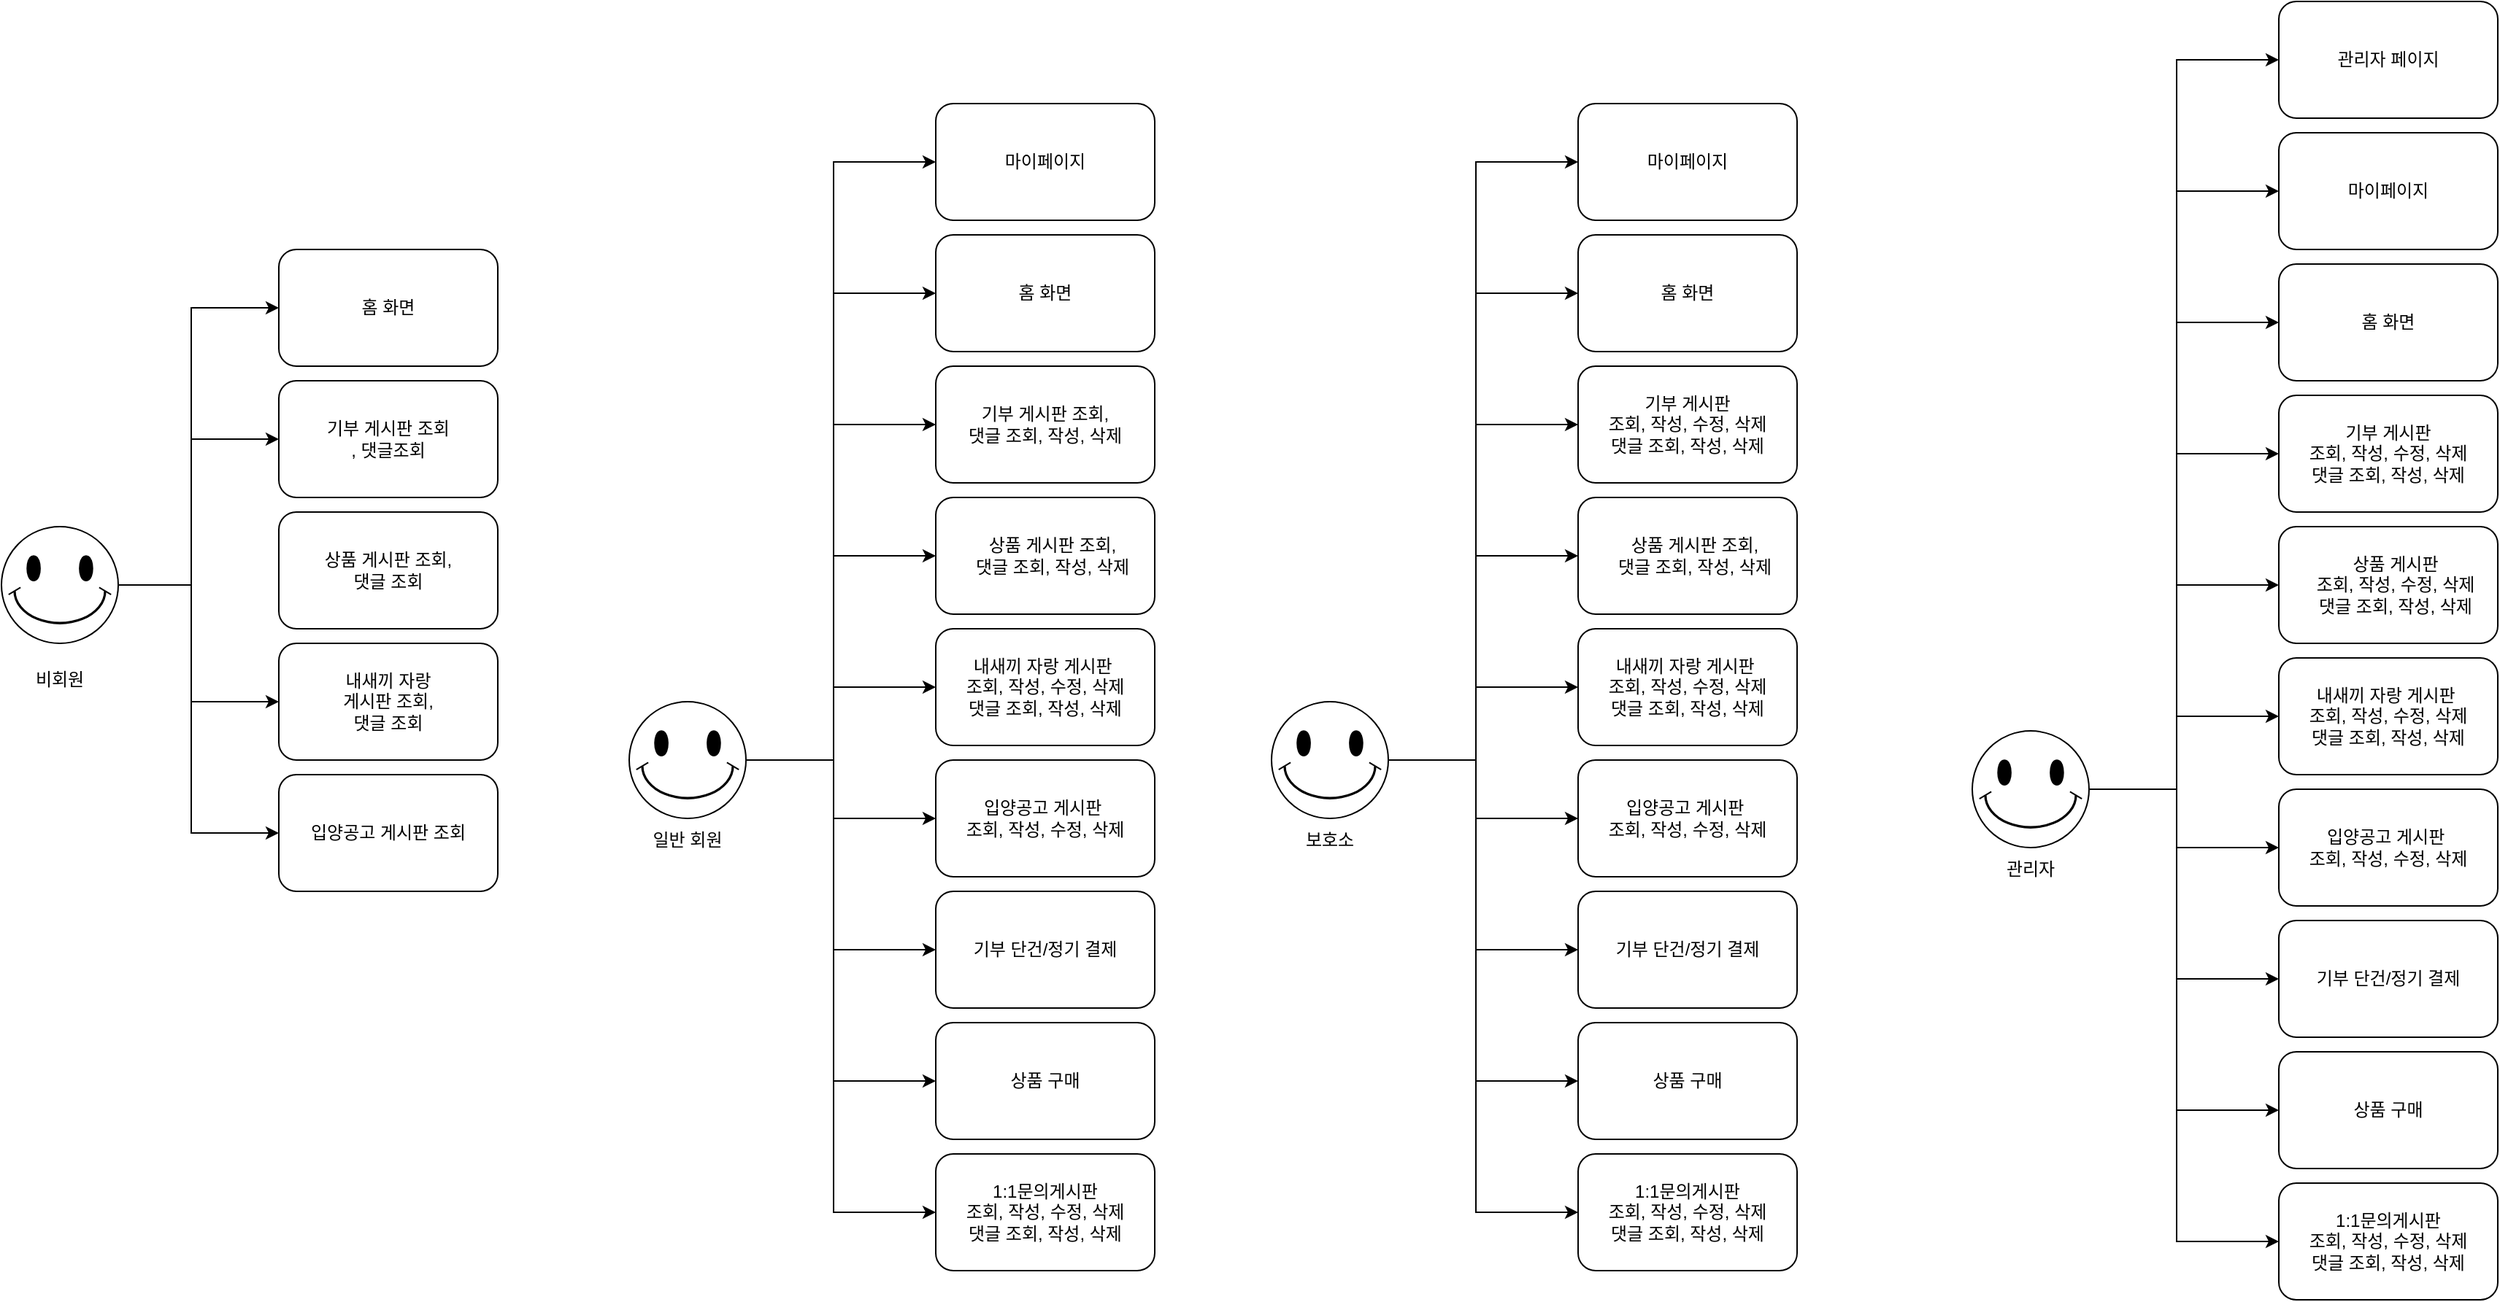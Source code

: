 <mxfile version="16.2.7" type="github">
  <diagram id="yjNOr1RJLhWs88t-OZul" name="Page-1">
    <mxGraphModel dx="1209" dy="1795" grid="1" gridSize="10" guides="1" tooltips="1" connect="1" arrows="1" fold="1" page="1" pageScale="1" pageWidth="827" pageHeight="1169" math="0" shadow="0">
      <root>
        <mxCell id="0" />
        <mxCell id="1" parent="0" />
        <mxCell id="VA1tfp3fu7CcecJ8VBgJ-1" value="" style="verticalLabelPosition=bottom;verticalAlign=top;html=1;shape=mxgraph.basic.smiley" vertex="1" parent="1">
          <mxGeometry x="670" y="-260" width="80" height="80" as="geometry" />
        </mxCell>
        <mxCell id="VA1tfp3fu7CcecJ8VBgJ-2" value="비회원" style="text;html=1;strokeColor=none;fillColor=none;align=center;verticalAlign=middle;whiteSpace=wrap;rounded=0;" vertex="1" parent="1">
          <mxGeometry x="680" y="-170" width="60" height="30" as="geometry" />
        </mxCell>
        <mxCell id="VA1tfp3fu7CcecJ8VBgJ-3" value="" style="rounded=1;whiteSpace=wrap;html=1;" vertex="1" parent="1">
          <mxGeometry x="860" y="-360" width="150" height="80" as="geometry" />
        </mxCell>
        <mxCell id="VA1tfp3fu7CcecJ8VBgJ-4" value="기부 게시판 조회&lt;br&gt;, 댓글조회" style="text;html=1;strokeColor=none;fillColor=none;align=center;verticalAlign=middle;whiteSpace=wrap;rounded=0;" vertex="1" parent="1">
          <mxGeometry x="870" y="-350" width="130" height="60" as="geometry" />
        </mxCell>
        <mxCell id="VA1tfp3fu7CcecJ8VBgJ-5" value="" style="rounded=1;whiteSpace=wrap;html=1;" vertex="1" parent="1">
          <mxGeometry x="860" y="-180" width="150" height="80" as="geometry" />
        </mxCell>
        <mxCell id="VA1tfp3fu7CcecJ8VBgJ-6" value="내새끼 자랑&lt;br&gt;게시판 조회,&lt;br&gt;댓글 조회" style="text;html=1;strokeColor=none;fillColor=none;align=center;verticalAlign=middle;whiteSpace=wrap;rounded=0;" vertex="1" parent="1">
          <mxGeometry x="880" y="-170" width="110" height="60" as="geometry" />
        </mxCell>
        <mxCell id="VA1tfp3fu7CcecJ8VBgJ-7" value="" style="endArrow=classic;html=1;rounded=0;entryX=0;entryY=0.5;entryDx=0;entryDy=0;exitX=1;exitY=0.5;exitDx=0;exitDy=0;exitPerimeter=0;" edge="1" parent="1" source="VA1tfp3fu7CcecJ8VBgJ-1" target="VA1tfp3fu7CcecJ8VBgJ-3">
          <mxGeometry width="50" height="50" relative="1" as="geometry">
            <mxPoint x="390" y="-140" as="sourcePoint" />
            <mxPoint x="800" y="-270" as="targetPoint" />
            <Array as="points">
              <mxPoint x="800" y="-220" />
              <mxPoint x="800" y="-320" />
            </Array>
          </mxGeometry>
        </mxCell>
        <mxCell id="VA1tfp3fu7CcecJ8VBgJ-8" value="" style="endArrow=classic;html=1;rounded=0;entryX=0;entryY=0.5;entryDx=0;entryDy=0;exitX=1;exitY=0.5;exitDx=0;exitDy=0;exitPerimeter=0;" edge="1" parent="1" source="VA1tfp3fu7CcecJ8VBgJ-1" target="VA1tfp3fu7CcecJ8VBgJ-5">
          <mxGeometry width="50" height="50" relative="1" as="geometry">
            <mxPoint x="760" y="-210" as="sourcePoint" />
            <mxPoint x="850" y="-270" as="targetPoint" />
            <Array as="points">
              <mxPoint x="800" y="-220" />
              <mxPoint x="800" y="-140" />
            </Array>
          </mxGeometry>
        </mxCell>
        <mxCell id="VA1tfp3fu7CcecJ8VBgJ-9" value="" style="verticalLabelPosition=bottom;verticalAlign=top;html=1;shape=mxgraph.basic.smiley" vertex="1" parent="1">
          <mxGeometry x="1100" y="-140" width="80" height="80" as="geometry" />
        </mxCell>
        <mxCell id="VA1tfp3fu7CcecJ8VBgJ-10" value="일반 회원" style="text;html=1;strokeColor=none;fillColor=none;align=center;verticalAlign=middle;whiteSpace=wrap;rounded=0;" vertex="1" parent="1">
          <mxGeometry x="1110" y="-60" width="60" height="30" as="geometry" />
        </mxCell>
        <mxCell id="VA1tfp3fu7CcecJ8VBgJ-11" value="" style="rounded=1;whiteSpace=wrap;html=1;" vertex="1" parent="1">
          <mxGeometry x="860" y="-450" width="150" height="80" as="geometry" />
        </mxCell>
        <mxCell id="VA1tfp3fu7CcecJ8VBgJ-12" value="홈 화면" style="text;html=1;strokeColor=none;fillColor=none;align=center;verticalAlign=middle;whiteSpace=wrap;rounded=0;" vertex="1" parent="1">
          <mxGeometry x="870" y="-440" width="130" height="60" as="geometry" />
        </mxCell>
        <mxCell id="VA1tfp3fu7CcecJ8VBgJ-13" value="" style="rounded=1;whiteSpace=wrap;html=1;" vertex="1" parent="1">
          <mxGeometry x="860" y="-270" width="150" height="80" as="geometry" />
        </mxCell>
        <mxCell id="VA1tfp3fu7CcecJ8VBgJ-14" value="상품 게시판 조회,&lt;br&gt;댓글 조회" style="text;html=1;strokeColor=none;fillColor=none;align=center;verticalAlign=middle;whiteSpace=wrap;rounded=0;" vertex="1" parent="1">
          <mxGeometry x="880" y="-260" width="110" height="60" as="geometry" />
        </mxCell>
        <mxCell id="VA1tfp3fu7CcecJ8VBgJ-15" value="" style="rounded=1;whiteSpace=wrap;html=1;" vertex="1" parent="1">
          <mxGeometry x="860" y="-90" width="150" height="80" as="geometry" />
        </mxCell>
        <mxCell id="VA1tfp3fu7CcecJ8VBgJ-16" value="입양공고 게시판 조회" style="text;html=1;strokeColor=none;fillColor=none;align=center;verticalAlign=middle;whiteSpace=wrap;rounded=0;" vertex="1" parent="1">
          <mxGeometry x="875" y="-80" width="120" height="60" as="geometry" />
        </mxCell>
        <mxCell id="VA1tfp3fu7CcecJ8VBgJ-17" value="" style="endArrow=classic;html=1;rounded=0;entryX=0;entryY=0.5;entryDx=0;entryDy=0;exitX=1;exitY=0.5;exitDx=0;exitDy=0;exitPerimeter=0;" edge="1" parent="1" source="VA1tfp3fu7CcecJ8VBgJ-1" target="VA1tfp3fu7CcecJ8VBgJ-15">
          <mxGeometry width="50" height="50" relative="1" as="geometry">
            <mxPoint x="640" y="-120" as="sourcePoint" />
            <mxPoint x="690" y="-170" as="targetPoint" />
            <Array as="points">
              <mxPoint x="800" y="-220" />
              <mxPoint x="800" y="-50" />
            </Array>
          </mxGeometry>
        </mxCell>
        <mxCell id="VA1tfp3fu7CcecJ8VBgJ-18" value="" style="endArrow=classic;html=1;rounded=0;entryX=0;entryY=0.5;entryDx=0;entryDy=0;exitX=1;exitY=0.5;exitDx=0;exitDy=0;exitPerimeter=0;" edge="1" parent="1" source="VA1tfp3fu7CcecJ8VBgJ-1" target="VA1tfp3fu7CcecJ8VBgJ-11">
          <mxGeometry width="50" height="50" relative="1" as="geometry">
            <mxPoint x="640" y="-120" as="sourcePoint" />
            <mxPoint x="690" y="-170" as="targetPoint" />
            <Array as="points">
              <mxPoint x="800" y="-220" />
              <mxPoint x="800" y="-410" />
            </Array>
          </mxGeometry>
        </mxCell>
        <mxCell id="VA1tfp3fu7CcecJ8VBgJ-19" value="" style="rounded=1;whiteSpace=wrap;html=1;" vertex="1" parent="1">
          <mxGeometry x="1310" y="-370" width="150" height="80" as="geometry" />
        </mxCell>
        <mxCell id="VA1tfp3fu7CcecJ8VBgJ-20" value="기부 게시판 조회,&lt;br&gt;댓글 조회, 작성, 삭제" style="text;html=1;strokeColor=none;fillColor=none;align=center;verticalAlign=middle;whiteSpace=wrap;rounded=0;" vertex="1" parent="1">
          <mxGeometry x="1320" y="-360" width="130" height="60" as="geometry" />
        </mxCell>
        <mxCell id="VA1tfp3fu7CcecJ8VBgJ-21" value="" style="rounded=1;whiteSpace=wrap;html=1;" vertex="1" parent="1">
          <mxGeometry x="1310" y="-190" width="150" height="80" as="geometry" />
        </mxCell>
        <mxCell id="VA1tfp3fu7CcecJ8VBgJ-22" value="내새끼 자랑 게시판&amp;nbsp;&lt;br&gt;조회, 작성, 수정, 삭제&lt;br&gt;댓글 조회, 작성, 삭제" style="text;html=1;strokeColor=none;fillColor=none;align=center;verticalAlign=middle;whiteSpace=wrap;rounded=0;" vertex="1" parent="1">
          <mxGeometry x="1310" y="-180" width="150" height="60" as="geometry" />
        </mxCell>
        <mxCell id="VA1tfp3fu7CcecJ8VBgJ-23" value="" style="rounded=1;whiteSpace=wrap;html=1;" vertex="1" parent="1">
          <mxGeometry x="1310" y="-460" width="150" height="80" as="geometry" />
        </mxCell>
        <mxCell id="VA1tfp3fu7CcecJ8VBgJ-24" value="홈 화면" style="text;html=1;strokeColor=none;fillColor=none;align=center;verticalAlign=middle;whiteSpace=wrap;rounded=0;" vertex="1" parent="1">
          <mxGeometry x="1320" y="-450" width="130" height="60" as="geometry" />
        </mxCell>
        <mxCell id="VA1tfp3fu7CcecJ8VBgJ-25" value="" style="rounded=1;whiteSpace=wrap;html=1;" vertex="1" parent="1">
          <mxGeometry x="1310" y="-280" width="150" height="80" as="geometry" />
        </mxCell>
        <mxCell id="VA1tfp3fu7CcecJ8VBgJ-26" value="상품 게시판 조회,&lt;br&gt;댓글 조회, 작성, 삭제" style="text;html=1;strokeColor=none;fillColor=none;align=center;verticalAlign=middle;whiteSpace=wrap;rounded=0;" vertex="1" parent="1">
          <mxGeometry x="1325" y="-270" width="130" height="60" as="geometry" />
        </mxCell>
        <mxCell id="VA1tfp3fu7CcecJ8VBgJ-27" value="" style="rounded=1;whiteSpace=wrap;html=1;" vertex="1" parent="1">
          <mxGeometry x="1310" y="-100" width="150" height="80" as="geometry" />
        </mxCell>
        <mxCell id="VA1tfp3fu7CcecJ8VBgJ-28" value="입양공고 게시판&amp;nbsp;&lt;br&gt;조회, 작성, 수정, 삭제" style="text;html=1;strokeColor=none;fillColor=none;align=center;verticalAlign=middle;whiteSpace=wrap;rounded=0;" vertex="1" parent="1">
          <mxGeometry x="1325" y="-90" width="120" height="60" as="geometry" />
        </mxCell>
        <mxCell id="VA1tfp3fu7CcecJ8VBgJ-30" value="" style="rounded=1;whiteSpace=wrap;html=1;" vertex="1" parent="1">
          <mxGeometry x="1310" y="-10" width="150" height="80" as="geometry" />
        </mxCell>
        <mxCell id="VA1tfp3fu7CcecJ8VBgJ-31" value="기부 단건/정기 결제" style="text;html=1;strokeColor=none;fillColor=none;align=center;verticalAlign=middle;whiteSpace=wrap;rounded=0;" vertex="1" parent="1">
          <mxGeometry x="1320" width="130" height="60" as="geometry" />
        </mxCell>
        <mxCell id="VA1tfp3fu7CcecJ8VBgJ-32" value="" style="rounded=1;whiteSpace=wrap;html=1;" vertex="1" parent="1">
          <mxGeometry x="1310" y="80" width="150" height="80" as="geometry" />
        </mxCell>
        <mxCell id="VA1tfp3fu7CcecJ8VBgJ-33" value="상품 구매" style="text;html=1;strokeColor=none;fillColor=none;align=center;verticalAlign=middle;whiteSpace=wrap;rounded=0;" vertex="1" parent="1">
          <mxGeometry x="1320" y="90" width="130" height="60" as="geometry" />
        </mxCell>
        <mxCell id="VA1tfp3fu7CcecJ8VBgJ-34" value="" style="endArrow=classic;html=1;rounded=0;exitX=1;exitY=0.5;exitDx=0;exitDy=0;exitPerimeter=0;entryX=0;entryY=0.5;entryDx=0;entryDy=0;" edge="1" parent="1" source="VA1tfp3fu7CcecJ8VBgJ-9" target="VA1tfp3fu7CcecJ8VBgJ-22">
          <mxGeometry width="50" height="50" relative="1" as="geometry">
            <mxPoint x="1240" y="-150" as="sourcePoint" />
            <mxPoint x="1290" y="-200" as="targetPoint" />
            <Array as="points">
              <mxPoint x="1240" y="-100" />
              <mxPoint x="1240" y="-150" />
            </Array>
          </mxGeometry>
        </mxCell>
        <mxCell id="VA1tfp3fu7CcecJ8VBgJ-35" value="" style="endArrow=classic;html=1;rounded=0;exitX=1;exitY=0.5;exitDx=0;exitDy=0;exitPerimeter=0;entryX=0;entryY=0.5;entryDx=0;entryDy=0;" edge="1" parent="1" source="VA1tfp3fu7CcecJ8VBgJ-9" target="VA1tfp3fu7CcecJ8VBgJ-25">
          <mxGeometry width="50" height="50" relative="1" as="geometry">
            <mxPoint x="1190" y="-140" as="sourcePoint" />
            <mxPoint x="1320" y="-140" as="targetPoint" />
            <Array as="points">
              <mxPoint x="1240" y="-100" />
              <mxPoint x="1240" y="-240" />
            </Array>
          </mxGeometry>
        </mxCell>
        <mxCell id="VA1tfp3fu7CcecJ8VBgJ-36" value="" style="endArrow=classic;html=1;rounded=0;exitX=1;exitY=0.5;exitDx=0;exitDy=0;exitPerimeter=0;entryX=0;entryY=0.5;entryDx=0;entryDy=0;" edge="1" parent="1" source="VA1tfp3fu7CcecJ8VBgJ-9" target="VA1tfp3fu7CcecJ8VBgJ-19">
          <mxGeometry width="50" height="50" relative="1" as="geometry">
            <mxPoint x="1200" y="-130" as="sourcePoint" />
            <mxPoint x="1330" y="-130" as="targetPoint" />
            <Array as="points">
              <mxPoint x="1240" y="-100" />
              <mxPoint x="1240" y="-330" />
            </Array>
          </mxGeometry>
        </mxCell>
        <mxCell id="VA1tfp3fu7CcecJ8VBgJ-37" value="" style="endArrow=classic;html=1;rounded=0;exitX=1;exitY=0.5;exitDx=0;exitDy=0;exitPerimeter=0;entryX=0;entryY=0.5;entryDx=0;entryDy=0;" edge="1" parent="1" source="VA1tfp3fu7CcecJ8VBgJ-9" target="VA1tfp3fu7CcecJ8VBgJ-23">
          <mxGeometry width="50" height="50" relative="1" as="geometry">
            <mxPoint x="1210" y="-120" as="sourcePoint" />
            <mxPoint x="1340" y="-120" as="targetPoint" />
            <Array as="points">
              <mxPoint x="1240" y="-100" />
              <mxPoint x="1240" y="-420" />
            </Array>
          </mxGeometry>
        </mxCell>
        <mxCell id="VA1tfp3fu7CcecJ8VBgJ-38" value="" style="endArrow=classic;html=1;rounded=0;exitX=1;exitY=0.5;exitDx=0;exitDy=0;exitPerimeter=0;entryX=0;entryY=0.5;entryDx=0;entryDy=0;" edge="1" parent="1" source="VA1tfp3fu7CcecJ8VBgJ-9" target="VA1tfp3fu7CcecJ8VBgJ-27">
          <mxGeometry width="50" height="50" relative="1" as="geometry">
            <mxPoint x="1220" y="-110" as="sourcePoint" />
            <mxPoint x="1350" y="-110" as="targetPoint" />
            <Array as="points">
              <mxPoint x="1240" y="-100" />
              <mxPoint x="1240" y="-60" />
            </Array>
          </mxGeometry>
        </mxCell>
        <mxCell id="VA1tfp3fu7CcecJ8VBgJ-39" value="" style="endArrow=classic;html=1;rounded=0;exitX=1;exitY=0.5;exitDx=0;exitDy=0;exitPerimeter=0;entryX=0;entryY=0.5;entryDx=0;entryDy=0;" edge="1" parent="1" source="VA1tfp3fu7CcecJ8VBgJ-9" target="VA1tfp3fu7CcecJ8VBgJ-30">
          <mxGeometry width="50" height="50" relative="1" as="geometry">
            <mxPoint x="1230" y="-100" as="sourcePoint" />
            <mxPoint x="1360" y="-100" as="targetPoint" />
            <Array as="points">
              <mxPoint x="1240" y="-100" />
              <mxPoint x="1240" y="30" />
            </Array>
          </mxGeometry>
        </mxCell>
        <mxCell id="VA1tfp3fu7CcecJ8VBgJ-40" value="" style="endArrow=classic;html=1;rounded=0;exitX=1;exitY=0.5;exitDx=0;exitDy=0;exitPerimeter=0;entryX=0;entryY=0.5;entryDx=0;entryDy=0;" edge="1" parent="1" source="VA1tfp3fu7CcecJ8VBgJ-9" target="VA1tfp3fu7CcecJ8VBgJ-32">
          <mxGeometry width="50" height="50" relative="1" as="geometry">
            <mxPoint x="1240" y="-90" as="sourcePoint" />
            <mxPoint x="1370" y="-90" as="targetPoint" />
            <Array as="points">
              <mxPoint x="1240" y="-100" />
              <mxPoint x="1240" y="120" />
            </Array>
          </mxGeometry>
        </mxCell>
        <mxCell id="VA1tfp3fu7CcecJ8VBgJ-41" value="" style="rounded=1;whiteSpace=wrap;html=1;" vertex="1" parent="1">
          <mxGeometry x="1310" y="170" width="150" height="80" as="geometry" />
        </mxCell>
        <mxCell id="VA1tfp3fu7CcecJ8VBgJ-42" value="1:1문의게시판&lt;br&gt;조회, 작성, 수정, 삭제&lt;br&gt;댓글 조회, 작성, 삭제" style="text;html=1;strokeColor=none;fillColor=none;align=center;verticalAlign=middle;whiteSpace=wrap;rounded=0;" vertex="1" parent="1">
          <mxGeometry x="1320" y="180" width="130" height="60" as="geometry" />
        </mxCell>
        <mxCell id="VA1tfp3fu7CcecJ8VBgJ-43" value="" style="endArrow=classic;html=1;rounded=0;exitX=1;exitY=0.5;exitDx=0;exitDy=0;exitPerimeter=0;entryX=0;entryY=0.5;entryDx=0;entryDy=0;" edge="1" parent="1" source="VA1tfp3fu7CcecJ8VBgJ-9" target="VA1tfp3fu7CcecJ8VBgJ-41">
          <mxGeometry width="50" height="50" relative="1" as="geometry">
            <mxPoint x="1240" y="-50" as="sourcePoint" />
            <mxPoint x="1290" y="-100" as="targetPoint" />
            <Array as="points">
              <mxPoint x="1240" y="-100" />
              <mxPoint x="1240" y="210" />
            </Array>
          </mxGeometry>
        </mxCell>
        <mxCell id="VA1tfp3fu7CcecJ8VBgJ-44" value="" style="verticalLabelPosition=bottom;verticalAlign=top;html=1;shape=mxgraph.basic.smiley" vertex="1" parent="1">
          <mxGeometry x="1540" y="-140" width="80" height="80" as="geometry" />
        </mxCell>
        <mxCell id="VA1tfp3fu7CcecJ8VBgJ-45" value="보호소" style="text;html=1;strokeColor=none;fillColor=none;align=center;verticalAlign=middle;whiteSpace=wrap;rounded=0;" vertex="1" parent="1">
          <mxGeometry x="1550" y="-60" width="60" height="30" as="geometry" />
        </mxCell>
        <mxCell id="VA1tfp3fu7CcecJ8VBgJ-46" value="" style="rounded=1;whiteSpace=wrap;html=1;" vertex="1" parent="1">
          <mxGeometry x="1750" y="-370" width="150" height="80" as="geometry" />
        </mxCell>
        <mxCell id="VA1tfp3fu7CcecJ8VBgJ-47" value="기부 게시판 &lt;br&gt;조회, 작성, 수정, 삭제&lt;br&gt;댓글 조회, 작성, 삭제" style="text;html=1;strokeColor=none;fillColor=none;align=center;verticalAlign=middle;whiteSpace=wrap;rounded=0;" vertex="1" parent="1">
          <mxGeometry x="1760" y="-360" width="130" height="60" as="geometry" />
        </mxCell>
        <mxCell id="VA1tfp3fu7CcecJ8VBgJ-48" value="" style="rounded=1;whiteSpace=wrap;html=1;" vertex="1" parent="1">
          <mxGeometry x="1750" y="-190" width="150" height="80" as="geometry" />
        </mxCell>
        <mxCell id="VA1tfp3fu7CcecJ8VBgJ-49" value="내새끼 자랑 게시판&amp;nbsp;&lt;br&gt;조회, 작성, 수정, 삭제&lt;br&gt;댓글 조회, 작성, 삭제" style="text;html=1;strokeColor=none;fillColor=none;align=center;verticalAlign=middle;whiteSpace=wrap;rounded=0;" vertex="1" parent="1">
          <mxGeometry x="1750" y="-180" width="150" height="60" as="geometry" />
        </mxCell>
        <mxCell id="VA1tfp3fu7CcecJ8VBgJ-50" value="" style="rounded=1;whiteSpace=wrap;html=1;" vertex="1" parent="1">
          <mxGeometry x="1750" y="-460" width="150" height="80" as="geometry" />
        </mxCell>
        <mxCell id="VA1tfp3fu7CcecJ8VBgJ-51" value="홈 화면" style="text;html=1;strokeColor=none;fillColor=none;align=center;verticalAlign=middle;whiteSpace=wrap;rounded=0;" vertex="1" parent="1">
          <mxGeometry x="1760" y="-450" width="130" height="60" as="geometry" />
        </mxCell>
        <mxCell id="VA1tfp3fu7CcecJ8VBgJ-52" value="" style="rounded=1;whiteSpace=wrap;html=1;" vertex="1" parent="1">
          <mxGeometry x="1750" y="-280" width="150" height="80" as="geometry" />
        </mxCell>
        <mxCell id="VA1tfp3fu7CcecJ8VBgJ-53" value="상품 게시판 조회,&lt;br&gt;댓글 조회, 작성, 삭제" style="text;html=1;strokeColor=none;fillColor=none;align=center;verticalAlign=middle;whiteSpace=wrap;rounded=0;" vertex="1" parent="1">
          <mxGeometry x="1765" y="-270" width="130" height="60" as="geometry" />
        </mxCell>
        <mxCell id="VA1tfp3fu7CcecJ8VBgJ-54" value="" style="rounded=1;whiteSpace=wrap;html=1;" vertex="1" parent="1">
          <mxGeometry x="1750" y="-100" width="150" height="80" as="geometry" />
        </mxCell>
        <mxCell id="VA1tfp3fu7CcecJ8VBgJ-55" value="입양공고 게시판&amp;nbsp;&lt;br&gt;조회, 작성, 수정, 삭제" style="text;html=1;strokeColor=none;fillColor=none;align=center;verticalAlign=middle;whiteSpace=wrap;rounded=0;" vertex="1" parent="1">
          <mxGeometry x="1765" y="-90" width="120" height="60" as="geometry" />
        </mxCell>
        <mxCell id="VA1tfp3fu7CcecJ8VBgJ-56" value="" style="rounded=1;whiteSpace=wrap;html=1;" vertex="1" parent="1">
          <mxGeometry x="1750" y="-10" width="150" height="80" as="geometry" />
        </mxCell>
        <mxCell id="VA1tfp3fu7CcecJ8VBgJ-57" value="기부 단건/정기 결제" style="text;html=1;strokeColor=none;fillColor=none;align=center;verticalAlign=middle;whiteSpace=wrap;rounded=0;" vertex="1" parent="1">
          <mxGeometry x="1760" width="130" height="60" as="geometry" />
        </mxCell>
        <mxCell id="VA1tfp3fu7CcecJ8VBgJ-58" value="" style="rounded=1;whiteSpace=wrap;html=1;" vertex="1" parent="1">
          <mxGeometry x="1750" y="80" width="150" height="80" as="geometry" />
        </mxCell>
        <mxCell id="VA1tfp3fu7CcecJ8VBgJ-59" value="상품 구매" style="text;html=1;strokeColor=none;fillColor=none;align=center;verticalAlign=middle;whiteSpace=wrap;rounded=0;" vertex="1" parent="1">
          <mxGeometry x="1760" y="90" width="130" height="60" as="geometry" />
        </mxCell>
        <mxCell id="VA1tfp3fu7CcecJ8VBgJ-60" value="" style="endArrow=classic;html=1;rounded=0;exitX=1;exitY=0.5;exitDx=0;exitDy=0;exitPerimeter=0;entryX=0;entryY=0.5;entryDx=0;entryDy=0;" edge="1" parent="1" source="VA1tfp3fu7CcecJ8VBgJ-44" target="VA1tfp3fu7CcecJ8VBgJ-49">
          <mxGeometry width="50" height="50" relative="1" as="geometry">
            <mxPoint x="1680" y="-150" as="sourcePoint" />
            <mxPoint x="1730" y="-200" as="targetPoint" />
            <Array as="points">
              <mxPoint x="1680" y="-100" />
              <mxPoint x="1680" y="-150" />
            </Array>
          </mxGeometry>
        </mxCell>
        <mxCell id="VA1tfp3fu7CcecJ8VBgJ-61" value="" style="endArrow=classic;html=1;rounded=0;exitX=1;exitY=0.5;exitDx=0;exitDy=0;exitPerimeter=0;entryX=0;entryY=0.5;entryDx=0;entryDy=0;" edge="1" parent="1" source="VA1tfp3fu7CcecJ8VBgJ-44" target="VA1tfp3fu7CcecJ8VBgJ-52">
          <mxGeometry width="50" height="50" relative="1" as="geometry">
            <mxPoint x="1630" y="-140" as="sourcePoint" />
            <mxPoint x="1760" y="-140" as="targetPoint" />
            <Array as="points">
              <mxPoint x="1680" y="-100" />
              <mxPoint x="1680" y="-240" />
            </Array>
          </mxGeometry>
        </mxCell>
        <mxCell id="VA1tfp3fu7CcecJ8VBgJ-62" value="" style="endArrow=classic;html=1;rounded=0;exitX=1;exitY=0.5;exitDx=0;exitDy=0;exitPerimeter=0;entryX=0;entryY=0.5;entryDx=0;entryDy=0;" edge="1" parent="1" source="VA1tfp3fu7CcecJ8VBgJ-44" target="VA1tfp3fu7CcecJ8VBgJ-46">
          <mxGeometry width="50" height="50" relative="1" as="geometry">
            <mxPoint x="1640" y="-130" as="sourcePoint" />
            <mxPoint x="1770" y="-130" as="targetPoint" />
            <Array as="points">
              <mxPoint x="1680" y="-100" />
              <mxPoint x="1680" y="-330" />
            </Array>
          </mxGeometry>
        </mxCell>
        <mxCell id="VA1tfp3fu7CcecJ8VBgJ-63" value="" style="endArrow=classic;html=1;rounded=0;exitX=1;exitY=0.5;exitDx=0;exitDy=0;exitPerimeter=0;entryX=0;entryY=0.5;entryDx=0;entryDy=0;" edge="1" parent="1" source="VA1tfp3fu7CcecJ8VBgJ-44" target="VA1tfp3fu7CcecJ8VBgJ-50">
          <mxGeometry width="50" height="50" relative="1" as="geometry">
            <mxPoint x="1650" y="-120" as="sourcePoint" />
            <mxPoint x="1780" y="-120" as="targetPoint" />
            <Array as="points">
              <mxPoint x="1680" y="-100" />
              <mxPoint x="1680" y="-420" />
            </Array>
          </mxGeometry>
        </mxCell>
        <mxCell id="VA1tfp3fu7CcecJ8VBgJ-64" value="" style="endArrow=classic;html=1;rounded=0;exitX=1;exitY=0.5;exitDx=0;exitDy=0;exitPerimeter=0;entryX=0;entryY=0.5;entryDx=0;entryDy=0;" edge="1" parent="1" source="VA1tfp3fu7CcecJ8VBgJ-44" target="VA1tfp3fu7CcecJ8VBgJ-54">
          <mxGeometry width="50" height="50" relative="1" as="geometry">
            <mxPoint x="1660" y="-110" as="sourcePoint" />
            <mxPoint x="1790" y="-110" as="targetPoint" />
            <Array as="points">
              <mxPoint x="1680" y="-100" />
              <mxPoint x="1680" y="-60" />
            </Array>
          </mxGeometry>
        </mxCell>
        <mxCell id="VA1tfp3fu7CcecJ8VBgJ-65" value="" style="endArrow=classic;html=1;rounded=0;exitX=1;exitY=0.5;exitDx=0;exitDy=0;exitPerimeter=0;entryX=0;entryY=0.5;entryDx=0;entryDy=0;" edge="1" parent="1" source="VA1tfp3fu7CcecJ8VBgJ-44" target="VA1tfp3fu7CcecJ8VBgJ-56">
          <mxGeometry width="50" height="50" relative="1" as="geometry">
            <mxPoint x="1670" y="-100" as="sourcePoint" />
            <mxPoint x="1800" y="-100" as="targetPoint" />
            <Array as="points">
              <mxPoint x="1680" y="-100" />
              <mxPoint x="1680" y="30" />
            </Array>
          </mxGeometry>
        </mxCell>
        <mxCell id="VA1tfp3fu7CcecJ8VBgJ-66" value="" style="endArrow=classic;html=1;rounded=0;exitX=1;exitY=0.5;exitDx=0;exitDy=0;exitPerimeter=0;entryX=0;entryY=0.5;entryDx=0;entryDy=0;" edge="1" parent="1" source="VA1tfp3fu7CcecJ8VBgJ-44" target="VA1tfp3fu7CcecJ8VBgJ-58">
          <mxGeometry width="50" height="50" relative="1" as="geometry">
            <mxPoint x="1680" y="-90" as="sourcePoint" />
            <mxPoint x="1810" y="-90" as="targetPoint" />
            <Array as="points">
              <mxPoint x="1680" y="-100" />
              <mxPoint x="1680" y="120" />
            </Array>
          </mxGeometry>
        </mxCell>
        <mxCell id="VA1tfp3fu7CcecJ8VBgJ-67" value="" style="rounded=1;whiteSpace=wrap;html=1;" vertex="1" parent="1">
          <mxGeometry x="1750" y="170" width="150" height="80" as="geometry" />
        </mxCell>
        <mxCell id="VA1tfp3fu7CcecJ8VBgJ-68" value="1:1문의게시판&lt;br&gt;조회, 작성, 수정, 삭제&lt;br&gt;댓글 조회, 작성, 삭제" style="text;html=1;strokeColor=none;fillColor=none;align=center;verticalAlign=middle;whiteSpace=wrap;rounded=0;" vertex="1" parent="1">
          <mxGeometry x="1760" y="180" width="130" height="60" as="geometry" />
        </mxCell>
        <mxCell id="VA1tfp3fu7CcecJ8VBgJ-69" value="" style="endArrow=classic;html=1;rounded=0;exitX=1;exitY=0.5;exitDx=0;exitDy=0;exitPerimeter=0;entryX=0;entryY=0.5;entryDx=0;entryDy=0;" edge="1" parent="1" source="VA1tfp3fu7CcecJ8VBgJ-44" target="VA1tfp3fu7CcecJ8VBgJ-67">
          <mxGeometry width="50" height="50" relative="1" as="geometry">
            <mxPoint x="1680" y="-50" as="sourcePoint" />
            <mxPoint x="1730" y="-100" as="targetPoint" />
            <Array as="points">
              <mxPoint x="1680" y="-100" />
              <mxPoint x="1680" y="210" />
            </Array>
          </mxGeometry>
        </mxCell>
        <mxCell id="VA1tfp3fu7CcecJ8VBgJ-70" value="" style="verticalLabelPosition=bottom;verticalAlign=top;html=1;shape=mxgraph.basic.smiley" vertex="1" parent="1">
          <mxGeometry x="2020" y="-120" width="80" height="80" as="geometry" />
        </mxCell>
        <mxCell id="VA1tfp3fu7CcecJ8VBgJ-71" value="관리자" style="text;html=1;strokeColor=none;fillColor=none;align=center;verticalAlign=middle;whiteSpace=wrap;rounded=0;" vertex="1" parent="1">
          <mxGeometry x="2030" y="-40" width="60" height="30" as="geometry" />
        </mxCell>
        <mxCell id="VA1tfp3fu7CcecJ8VBgJ-72" value="" style="rounded=1;whiteSpace=wrap;html=1;" vertex="1" parent="1">
          <mxGeometry x="2230" y="-350" width="150" height="80" as="geometry" />
        </mxCell>
        <mxCell id="VA1tfp3fu7CcecJ8VBgJ-73" value="기부 게시판 &lt;br&gt;조회, 작성, 수정, 삭제&lt;br&gt;댓글 조회, 작성, 삭제" style="text;html=1;strokeColor=none;fillColor=none;align=center;verticalAlign=middle;whiteSpace=wrap;rounded=0;" vertex="1" parent="1">
          <mxGeometry x="2240" y="-340" width="130" height="60" as="geometry" />
        </mxCell>
        <mxCell id="VA1tfp3fu7CcecJ8VBgJ-74" value="" style="rounded=1;whiteSpace=wrap;html=1;" vertex="1" parent="1">
          <mxGeometry x="2230" y="-170" width="150" height="80" as="geometry" />
        </mxCell>
        <mxCell id="VA1tfp3fu7CcecJ8VBgJ-75" value="내새끼 자랑 게시판&amp;nbsp;&lt;br&gt;조회, 작성, 수정, 삭제&lt;br&gt;댓글 조회, 작성, 삭제" style="text;html=1;strokeColor=none;fillColor=none;align=center;verticalAlign=middle;whiteSpace=wrap;rounded=0;" vertex="1" parent="1">
          <mxGeometry x="2230" y="-160" width="150" height="60" as="geometry" />
        </mxCell>
        <mxCell id="VA1tfp3fu7CcecJ8VBgJ-76" value="" style="rounded=1;whiteSpace=wrap;html=1;" vertex="1" parent="1">
          <mxGeometry x="2230" y="-440" width="150" height="80" as="geometry" />
        </mxCell>
        <mxCell id="VA1tfp3fu7CcecJ8VBgJ-77" value="홈 화면" style="text;html=1;strokeColor=none;fillColor=none;align=center;verticalAlign=middle;whiteSpace=wrap;rounded=0;" vertex="1" parent="1">
          <mxGeometry x="2240" y="-430" width="130" height="60" as="geometry" />
        </mxCell>
        <mxCell id="VA1tfp3fu7CcecJ8VBgJ-78" value="" style="rounded=1;whiteSpace=wrap;html=1;" vertex="1" parent="1">
          <mxGeometry x="2230" y="-260" width="150" height="80" as="geometry" />
        </mxCell>
        <mxCell id="VA1tfp3fu7CcecJ8VBgJ-79" value="상품 게시판 &lt;br&gt;조회, 작성, 수정, 삭제&lt;br&gt;댓글 조회, 작성, 삭제" style="text;html=1;strokeColor=none;fillColor=none;align=center;verticalAlign=middle;whiteSpace=wrap;rounded=0;" vertex="1" parent="1">
          <mxGeometry x="2245" y="-250" width="130" height="60" as="geometry" />
        </mxCell>
        <mxCell id="VA1tfp3fu7CcecJ8VBgJ-80" value="" style="rounded=1;whiteSpace=wrap;html=1;" vertex="1" parent="1">
          <mxGeometry x="2230" y="-80" width="150" height="80" as="geometry" />
        </mxCell>
        <mxCell id="VA1tfp3fu7CcecJ8VBgJ-81" value="입양공고 게시판&amp;nbsp;&lt;br&gt;조회, 작성, 수정, 삭제" style="text;html=1;strokeColor=none;fillColor=none;align=center;verticalAlign=middle;whiteSpace=wrap;rounded=0;" vertex="1" parent="1">
          <mxGeometry x="2245" y="-70" width="120" height="60" as="geometry" />
        </mxCell>
        <mxCell id="VA1tfp3fu7CcecJ8VBgJ-82" value="" style="rounded=1;whiteSpace=wrap;html=1;" vertex="1" parent="1">
          <mxGeometry x="2230" y="10" width="150" height="80" as="geometry" />
        </mxCell>
        <mxCell id="VA1tfp3fu7CcecJ8VBgJ-83" value="기부 단건/정기 결제" style="text;html=1;strokeColor=none;fillColor=none;align=center;verticalAlign=middle;whiteSpace=wrap;rounded=0;" vertex="1" parent="1">
          <mxGeometry x="2240" y="20" width="130" height="60" as="geometry" />
        </mxCell>
        <mxCell id="VA1tfp3fu7CcecJ8VBgJ-84" value="" style="rounded=1;whiteSpace=wrap;html=1;" vertex="1" parent="1">
          <mxGeometry x="2230" y="100" width="150" height="80" as="geometry" />
        </mxCell>
        <mxCell id="VA1tfp3fu7CcecJ8VBgJ-85" value="상품 구매" style="text;html=1;strokeColor=none;fillColor=none;align=center;verticalAlign=middle;whiteSpace=wrap;rounded=0;" vertex="1" parent="1">
          <mxGeometry x="2240" y="110" width="130" height="60" as="geometry" />
        </mxCell>
        <mxCell id="VA1tfp3fu7CcecJ8VBgJ-86" value="" style="endArrow=classic;html=1;rounded=0;exitX=1;exitY=0.5;exitDx=0;exitDy=0;exitPerimeter=0;entryX=0;entryY=0.5;entryDx=0;entryDy=0;" edge="1" parent="1" source="VA1tfp3fu7CcecJ8VBgJ-70" target="VA1tfp3fu7CcecJ8VBgJ-75">
          <mxGeometry width="50" height="50" relative="1" as="geometry">
            <mxPoint x="2160" y="-130" as="sourcePoint" />
            <mxPoint x="2210" y="-180" as="targetPoint" />
            <Array as="points">
              <mxPoint x="2160" y="-80" />
              <mxPoint x="2160" y="-130" />
            </Array>
          </mxGeometry>
        </mxCell>
        <mxCell id="VA1tfp3fu7CcecJ8VBgJ-87" value="" style="endArrow=classic;html=1;rounded=0;exitX=1;exitY=0.5;exitDx=0;exitDy=0;exitPerimeter=0;entryX=0;entryY=0.5;entryDx=0;entryDy=0;" edge="1" parent="1" source="VA1tfp3fu7CcecJ8VBgJ-70" target="VA1tfp3fu7CcecJ8VBgJ-78">
          <mxGeometry width="50" height="50" relative="1" as="geometry">
            <mxPoint x="2110" y="-120" as="sourcePoint" />
            <mxPoint x="2240" y="-120" as="targetPoint" />
            <Array as="points">
              <mxPoint x="2160" y="-80" />
              <mxPoint x="2160" y="-220" />
            </Array>
          </mxGeometry>
        </mxCell>
        <mxCell id="VA1tfp3fu7CcecJ8VBgJ-88" value="" style="endArrow=classic;html=1;rounded=0;exitX=1;exitY=0.5;exitDx=0;exitDy=0;exitPerimeter=0;entryX=0;entryY=0.5;entryDx=0;entryDy=0;" edge="1" parent="1" source="VA1tfp3fu7CcecJ8VBgJ-70" target="VA1tfp3fu7CcecJ8VBgJ-72">
          <mxGeometry width="50" height="50" relative="1" as="geometry">
            <mxPoint x="2120" y="-110" as="sourcePoint" />
            <mxPoint x="2250" y="-110" as="targetPoint" />
            <Array as="points">
              <mxPoint x="2160" y="-80" />
              <mxPoint x="2160" y="-310" />
            </Array>
          </mxGeometry>
        </mxCell>
        <mxCell id="VA1tfp3fu7CcecJ8VBgJ-89" value="" style="endArrow=classic;html=1;rounded=0;exitX=1;exitY=0.5;exitDx=0;exitDy=0;exitPerimeter=0;entryX=0;entryY=0.5;entryDx=0;entryDy=0;" edge="1" parent="1" source="VA1tfp3fu7CcecJ8VBgJ-70" target="VA1tfp3fu7CcecJ8VBgJ-76">
          <mxGeometry width="50" height="50" relative="1" as="geometry">
            <mxPoint x="2130" y="-100" as="sourcePoint" />
            <mxPoint x="2260" y="-100" as="targetPoint" />
            <Array as="points">
              <mxPoint x="2160" y="-80" />
              <mxPoint x="2160" y="-400" />
            </Array>
          </mxGeometry>
        </mxCell>
        <mxCell id="VA1tfp3fu7CcecJ8VBgJ-90" value="" style="endArrow=classic;html=1;rounded=0;exitX=1;exitY=0.5;exitDx=0;exitDy=0;exitPerimeter=0;entryX=0;entryY=0.5;entryDx=0;entryDy=0;" edge="1" parent="1" source="VA1tfp3fu7CcecJ8VBgJ-70" target="VA1tfp3fu7CcecJ8VBgJ-80">
          <mxGeometry width="50" height="50" relative="1" as="geometry">
            <mxPoint x="2140" y="-90" as="sourcePoint" />
            <mxPoint x="2270" y="-90" as="targetPoint" />
            <Array as="points">
              <mxPoint x="2160" y="-80" />
              <mxPoint x="2160" y="-40" />
            </Array>
          </mxGeometry>
        </mxCell>
        <mxCell id="VA1tfp3fu7CcecJ8VBgJ-91" value="" style="endArrow=classic;html=1;rounded=0;exitX=1;exitY=0.5;exitDx=0;exitDy=0;exitPerimeter=0;entryX=0;entryY=0.5;entryDx=0;entryDy=0;" edge="1" parent="1" source="VA1tfp3fu7CcecJ8VBgJ-70" target="VA1tfp3fu7CcecJ8VBgJ-82">
          <mxGeometry width="50" height="50" relative="1" as="geometry">
            <mxPoint x="2150" y="-80" as="sourcePoint" />
            <mxPoint x="2280" y="-80" as="targetPoint" />
            <Array as="points">
              <mxPoint x="2160" y="-80" />
              <mxPoint x="2160" y="50" />
            </Array>
          </mxGeometry>
        </mxCell>
        <mxCell id="VA1tfp3fu7CcecJ8VBgJ-92" value="" style="endArrow=classic;html=1;rounded=0;exitX=1;exitY=0.5;exitDx=0;exitDy=0;exitPerimeter=0;entryX=0;entryY=0.5;entryDx=0;entryDy=0;" edge="1" parent="1" source="VA1tfp3fu7CcecJ8VBgJ-70" target="VA1tfp3fu7CcecJ8VBgJ-84">
          <mxGeometry width="50" height="50" relative="1" as="geometry">
            <mxPoint x="2160" y="-70" as="sourcePoint" />
            <mxPoint x="2290" y="-70" as="targetPoint" />
            <Array as="points">
              <mxPoint x="2160" y="-80" />
              <mxPoint x="2160" y="140" />
            </Array>
          </mxGeometry>
        </mxCell>
        <mxCell id="VA1tfp3fu7CcecJ8VBgJ-93" value="" style="rounded=1;whiteSpace=wrap;html=1;" vertex="1" parent="1">
          <mxGeometry x="2230" y="190" width="150" height="80" as="geometry" />
        </mxCell>
        <mxCell id="VA1tfp3fu7CcecJ8VBgJ-94" value="1:1문의게시판&lt;br&gt;조회, 작성, 수정, 삭제&lt;br&gt;댓글 조회, 작성, 삭제" style="text;html=1;strokeColor=none;fillColor=none;align=center;verticalAlign=middle;whiteSpace=wrap;rounded=0;" vertex="1" parent="1">
          <mxGeometry x="2240" y="200" width="130" height="60" as="geometry" />
        </mxCell>
        <mxCell id="VA1tfp3fu7CcecJ8VBgJ-95" value="" style="endArrow=classic;html=1;rounded=0;exitX=1;exitY=0.5;exitDx=0;exitDy=0;exitPerimeter=0;entryX=0;entryY=0.5;entryDx=0;entryDy=0;" edge="1" parent="1" source="VA1tfp3fu7CcecJ8VBgJ-70" target="VA1tfp3fu7CcecJ8VBgJ-93">
          <mxGeometry width="50" height="50" relative="1" as="geometry">
            <mxPoint x="2160" y="-30" as="sourcePoint" />
            <mxPoint x="2210" y="-80" as="targetPoint" />
            <Array as="points">
              <mxPoint x="2160" y="-80" />
              <mxPoint x="2160" y="230" />
            </Array>
          </mxGeometry>
        </mxCell>
        <mxCell id="VA1tfp3fu7CcecJ8VBgJ-96" value="" style="rounded=1;whiteSpace=wrap;html=1;" vertex="1" parent="1">
          <mxGeometry x="1310" y="-550" width="150" height="80" as="geometry" />
        </mxCell>
        <mxCell id="VA1tfp3fu7CcecJ8VBgJ-97" value="마이페이지" style="text;html=1;strokeColor=none;fillColor=none;align=center;verticalAlign=middle;whiteSpace=wrap;rounded=0;" vertex="1" parent="1">
          <mxGeometry x="1320" y="-540" width="130" height="60" as="geometry" />
        </mxCell>
        <mxCell id="VA1tfp3fu7CcecJ8VBgJ-98" value="" style="rounded=1;whiteSpace=wrap;html=1;" vertex="1" parent="1">
          <mxGeometry x="1750" y="-550" width="150" height="80" as="geometry" />
        </mxCell>
        <mxCell id="VA1tfp3fu7CcecJ8VBgJ-99" value="마이페이지" style="text;html=1;strokeColor=none;fillColor=none;align=center;verticalAlign=middle;whiteSpace=wrap;rounded=0;" vertex="1" parent="1">
          <mxGeometry x="1760" y="-540" width="130" height="60" as="geometry" />
        </mxCell>
        <mxCell id="VA1tfp3fu7CcecJ8VBgJ-100" value="" style="rounded=1;whiteSpace=wrap;html=1;" vertex="1" parent="1">
          <mxGeometry x="2230" y="-530" width="150" height="80" as="geometry" />
        </mxCell>
        <mxCell id="VA1tfp3fu7CcecJ8VBgJ-101" value="마이페이지" style="text;html=1;strokeColor=none;fillColor=none;align=center;verticalAlign=middle;whiteSpace=wrap;rounded=0;" vertex="1" parent="1">
          <mxGeometry x="2240" y="-520" width="130" height="60" as="geometry" />
        </mxCell>
        <mxCell id="VA1tfp3fu7CcecJ8VBgJ-102" value="" style="rounded=1;whiteSpace=wrap;html=1;" vertex="1" parent="1">
          <mxGeometry x="2230" y="-620" width="150" height="80" as="geometry" />
        </mxCell>
        <mxCell id="VA1tfp3fu7CcecJ8VBgJ-103" value="관리자 페이지" style="text;html=1;strokeColor=none;fillColor=none;align=center;verticalAlign=middle;whiteSpace=wrap;rounded=0;" vertex="1" parent="1">
          <mxGeometry x="2240" y="-610" width="130" height="60" as="geometry" />
        </mxCell>
        <mxCell id="VA1tfp3fu7CcecJ8VBgJ-104" value="" style="endArrow=classic;html=1;rounded=0;exitX=1;exitY=0.5;exitDx=0;exitDy=0;exitPerimeter=0;entryX=0;entryY=0.5;entryDx=0;entryDy=0;" edge="1" parent="1" source="VA1tfp3fu7CcecJ8VBgJ-9" target="VA1tfp3fu7CcecJ8VBgJ-96">
          <mxGeometry width="50" height="50" relative="1" as="geometry">
            <mxPoint x="1450" y="-290" as="sourcePoint" />
            <mxPoint x="1500" y="-340" as="targetPoint" />
            <Array as="points">
              <mxPoint x="1240" y="-100" />
              <mxPoint x="1240" y="-510" />
            </Array>
          </mxGeometry>
        </mxCell>
        <mxCell id="VA1tfp3fu7CcecJ8VBgJ-105" value="" style="endArrow=classic;html=1;rounded=0;exitX=1;exitY=0.5;exitDx=0;exitDy=0;exitPerimeter=0;entryX=0;entryY=0.5;entryDx=0;entryDy=0;" edge="1" parent="1" source="VA1tfp3fu7CcecJ8VBgJ-44" target="VA1tfp3fu7CcecJ8VBgJ-98">
          <mxGeometry width="50" height="50" relative="1" as="geometry">
            <mxPoint x="1850" y="-290" as="sourcePoint" />
            <mxPoint x="1900" y="-340" as="targetPoint" />
            <Array as="points">
              <mxPoint x="1680" y="-100" />
              <mxPoint x="1680" y="-510" />
            </Array>
          </mxGeometry>
        </mxCell>
        <mxCell id="VA1tfp3fu7CcecJ8VBgJ-106" value="" style="endArrow=classic;html=1;rounded=0;exitX=1;exitY=0.5;exitDx=0;exitDy=0;exitPerimeter=0;entryX=0;entryY=0.5;entryDx=0;entryDy=0;" edge="1" parent="1" source="VA1tfp3fu7CcecJ8VBgJ-70" target="VA1tfp3fu7CcecJ8VBgJ-102">
          <mxGeometry width="50" height="50" relative="1" as="geometry">
            <mxPoint x="1850" y="-290" as="sourcePoint" />
            <mxPoint x="1900" y="-340" as="targetPoint" />
            <Array as="points">
              <mxPoint x="2160" y="-80" />
              <mxPoint x="2160" y="-580" />
            </Array>
          </mxGeometry>
        </mxCell>
        <mxCell id="VA1tfp3fu7CcecJ8VBgJ-107" value="" style="endArrow=classic;html=1;rounded=0;exitX=1;exitY=0.5;exitDx=0;exitDy=0;exitPerimeter=0;entryX=0;entryY=0.5;entryDx=0;entryDy=0;" edge="1" parent="1" source="VA1tfp3fu7CcecJ8VBgJ-70" target="VA1tfp3fu7CcecJ8VBgJ-100">
          <mxGeometry width="50" height="50" relative="1" as="geometry">
            <mxPoint x="1850" y="-290" as="sourcePoint" />
            <mxPoint x="1900" y="-340" as="targetPoint" />
            <Array as="points">
              <mxPoint x="2160" y="-80" />
              <mxPoint x="2160" y="-490" />
            </Array>
          </mxGeometry>
        </mxCell>
      </root>
    </mxGraphModel>
  </diagram>
</mxfile>
